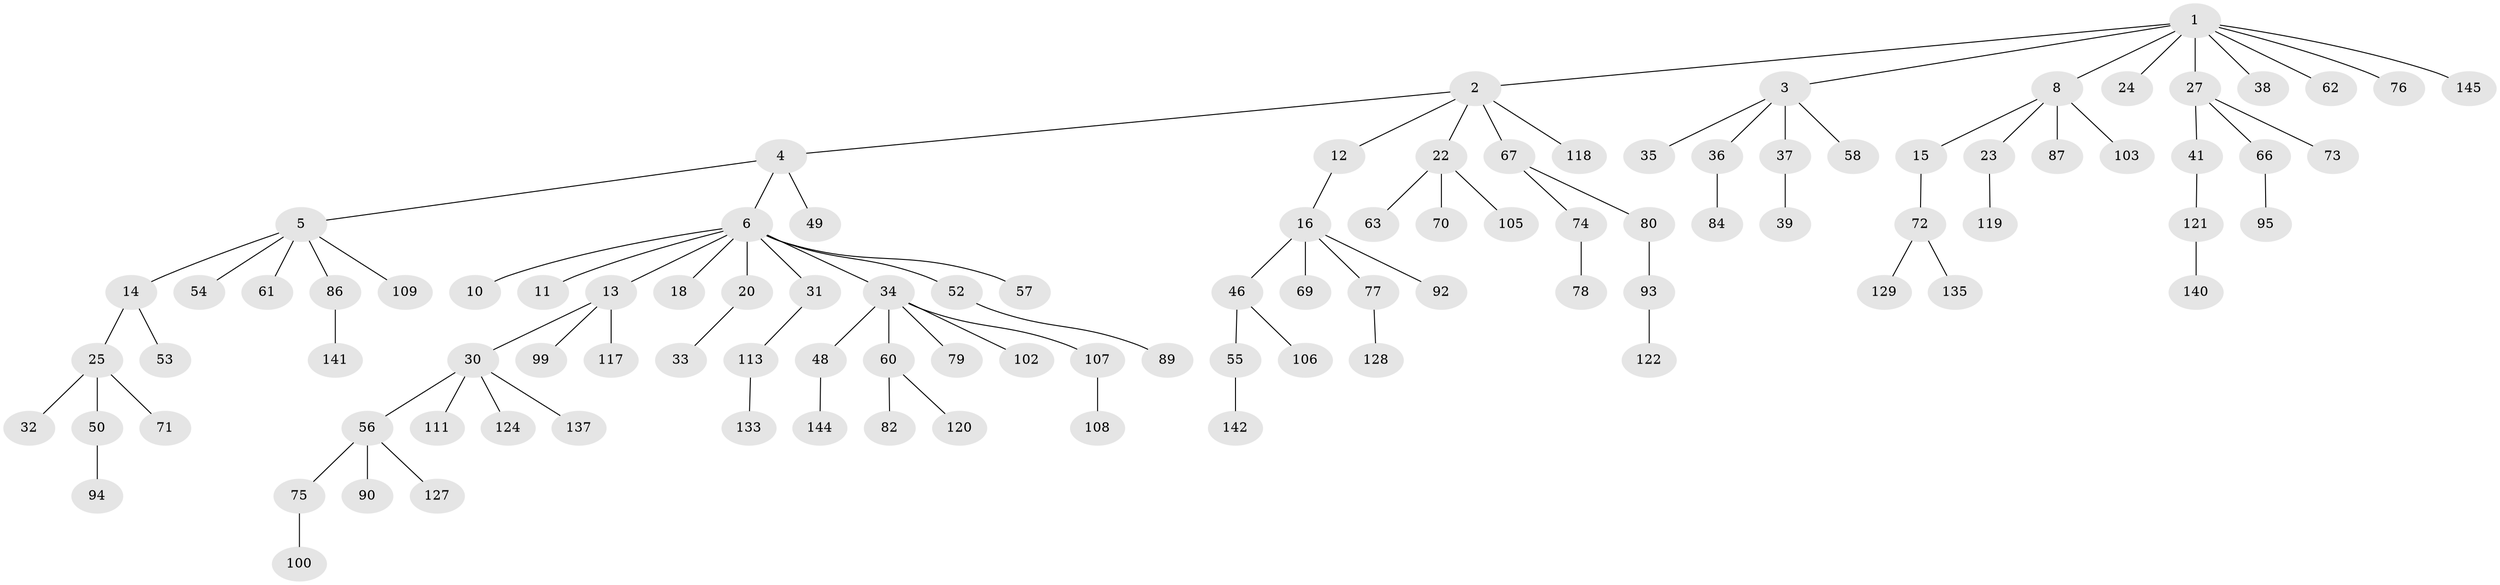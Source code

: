 // Generated by graph-tools (version 1.1) at 2025/24/03/03/25 07:24:07]
// undirected, 100 vertices, 99 edges
graph export_dot {
graph [start="1"]
  node [color=gray90,style=filled];
  1 [super="+9"];
  2 [super="+51"];
  3 [super="+7"];
  4 [super="+29"];
  5 [super="+26"];
  6 [super="+17"];
  8 [super="+44"];
  10;
  11;
  12;
  13 [super="+19"];
  14;
  15 [super="+21"];
  16 [super="+28"];
  18;
  20 [super="+104"];
  22 [super="+42"];
  23;
  24;
  25 [super="+43"];
  27;
  30 [super="+85"];
  31 [super="+45"];
  32;
  33 [super="+88"];
  34 [super="+40"];
  35;
  36;
  37;
  38 [super="+96"];
  39;
  41 [super="+64"];
  46 [super="+47"];
  48 [super="+97"];
  49 [super="+81"];
  50 [super="+59"];
  52 [super="+139"];
  53;
  54;
  55 [super="+83"];
  56 [super="+68"];
  57 [super="+91"];
  58;
  60 [super="+65"];
  61 [super="+98"];
  62 [super="+101"];
  63;
  66 [super="+130"];
  67;
  69;
  70 [super="+114"];
  71 [super="+131"];
  72 [super="+115"];
  73;
  74;
  75;
  76 [super="+126"];
  77 [super="+116"];
  78;
  79;
  80 [super="+112"];
  82;
  84;
  86;
  87 [super="+138"];
  89;
  90;
  92;
  93;
  94;
  95;
  99;
  100;
  102;
  103 [super="+132"];
  105 [super="+136"];
  106;
  107 [super="+110"];
  108;
  109;
  111;
  113 [super="+123"];
  117;
  118;
  119 [super="+134"];
  120;
  121 [super="+125"];
  122;
  124;
  127;
  128 [super="+143"];
  129;
  133;
  135;
  137;
  140;
  141;
  142;
  144;
  145;
  1 -- 2;
  1 -- 3;
  1 -- 8;
  1 -- 62;
  1 -- 145;
  1 -- 38;
  1 -- 24;
  1 -- 27;
  1 -- 76;
  2 -- 4;
  2 -- 12;
  2 -- 22;
  2 -- 67;
  2 -- 118;
  3 -- 35;
  3 -- 36;
  3 -- 58;
  3 -- 37;
  4 -- 5;
  4 -- 6;
  4 -- 49;
  5 -- 14;
  5 -- 61;
  5 -- 86;
  5 -- 54;
  5 -- 109;
  6 -- 10;
  6 -- 11;
  6 -- 13;
  6 -- 31;
  6 -- 34;
  6 -- 18;
  6 -- 20;
  6 -- 52;
  6 -- 57;
  8 -- 15;
  8 -- 23;
  8 -- 87;
  8 -- 103;
  12 -- 16;
  13 -- 99;
  13 -- 117;
  13 -- 30;
  14 -- 25;
  14 -- 53;
  15 -- 72;
  16 -- 69;
  16 -- 77;
  16 -- 92;
  16 -- 46;
  20 -- 33;
  22 -- 63;
  22 -- 70;
  22 -- 105;
  23 -- 119;
  25 -- 32;
  25 -- 50;
  25 -- 71;
  27 -- 41;
  27 -- 66;
  27 -- 73;
  30 -- 56;
  30 -- 124;
  30 -- 137;
  30 -- 111;
  31 -- 113;
  34 -- 60;
  34 -- 79;
  34 -- 102;
  34 -- 48;
  34 -- 107;
  36 -- 84;
  37 -- 39;
  41 -- 121;
  46 -- 106;
  46 -- 55;
  48 -- 144;
  50 -- 94;
  52 -- 89;
  55 -- 142;
  56 -- 75;
  56 -- 90;
  56 -- 127;
  60 -- 82;
  60 -- 120;
  66 -- 95;
  67 -- 74;
  67 -- 80;
  72 -- 135;
  72 -- 129;
  74 -- 78;
  75 -- 100;
  77 -- 128;
  80 -- 93;
  86 -- 141;
  93 -- 122;
  107 -- 108;
  113 -- 133;
  121 -- 140;
}

